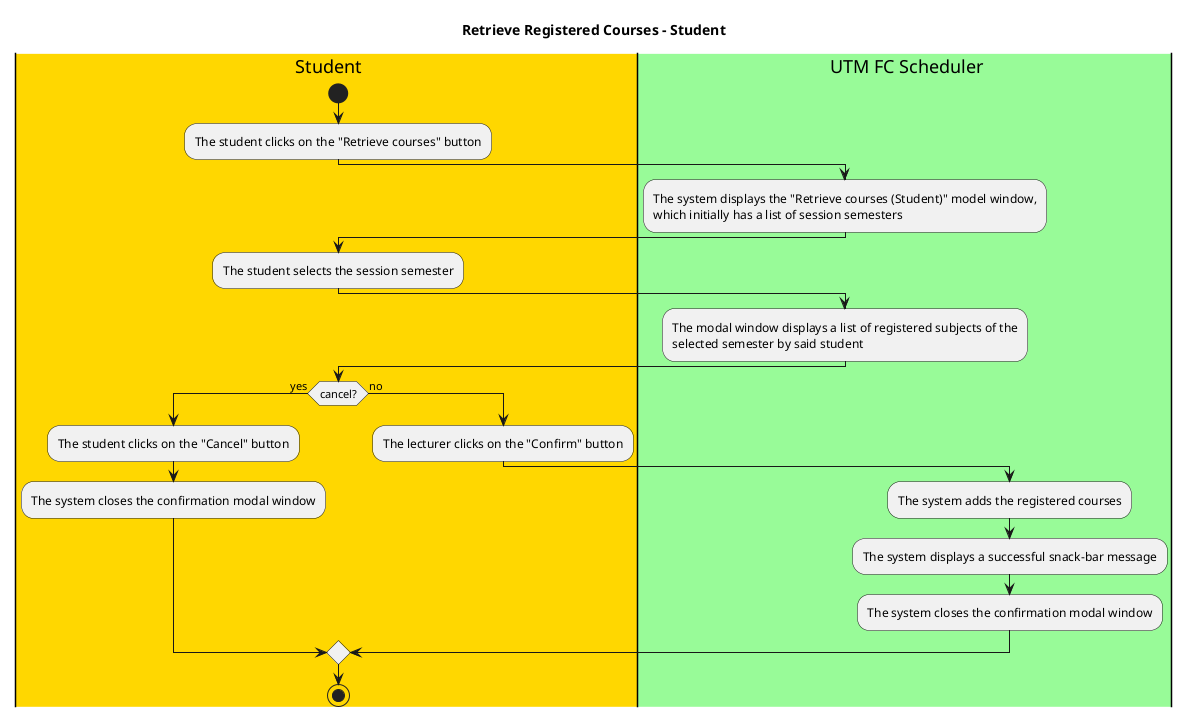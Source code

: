 @startuml FR_ACC_03
title Retrieve Registered Courses - Student


|#gold|eu| Student
|#palegreen|sys| UTM FC Scheduler

|eu|
start

:The student clicks on the "Retrieve courses" button;

|sys|
:The system displays the "Retrieve courses (Student)" model window,
which initially has a list of session semesters;

|eu|
:The student selects the session semester;

|sys|
:The modal window displays a list of registered subjects of the
selected semester by said student;

|eu|
if (cancel?) then (yes)
    :The student clicks on the "Cancel" button;
    :The system closes the confirmation modal window;
else (no)
    :The lecturer clicks on the "Confirm" button;
    |sys|
    :The system adds the registered courses;
    :The system displays a successful snack-bar message;
    :The system closes the confirmation modal window;
endif

|eu|
stop
@enduml
